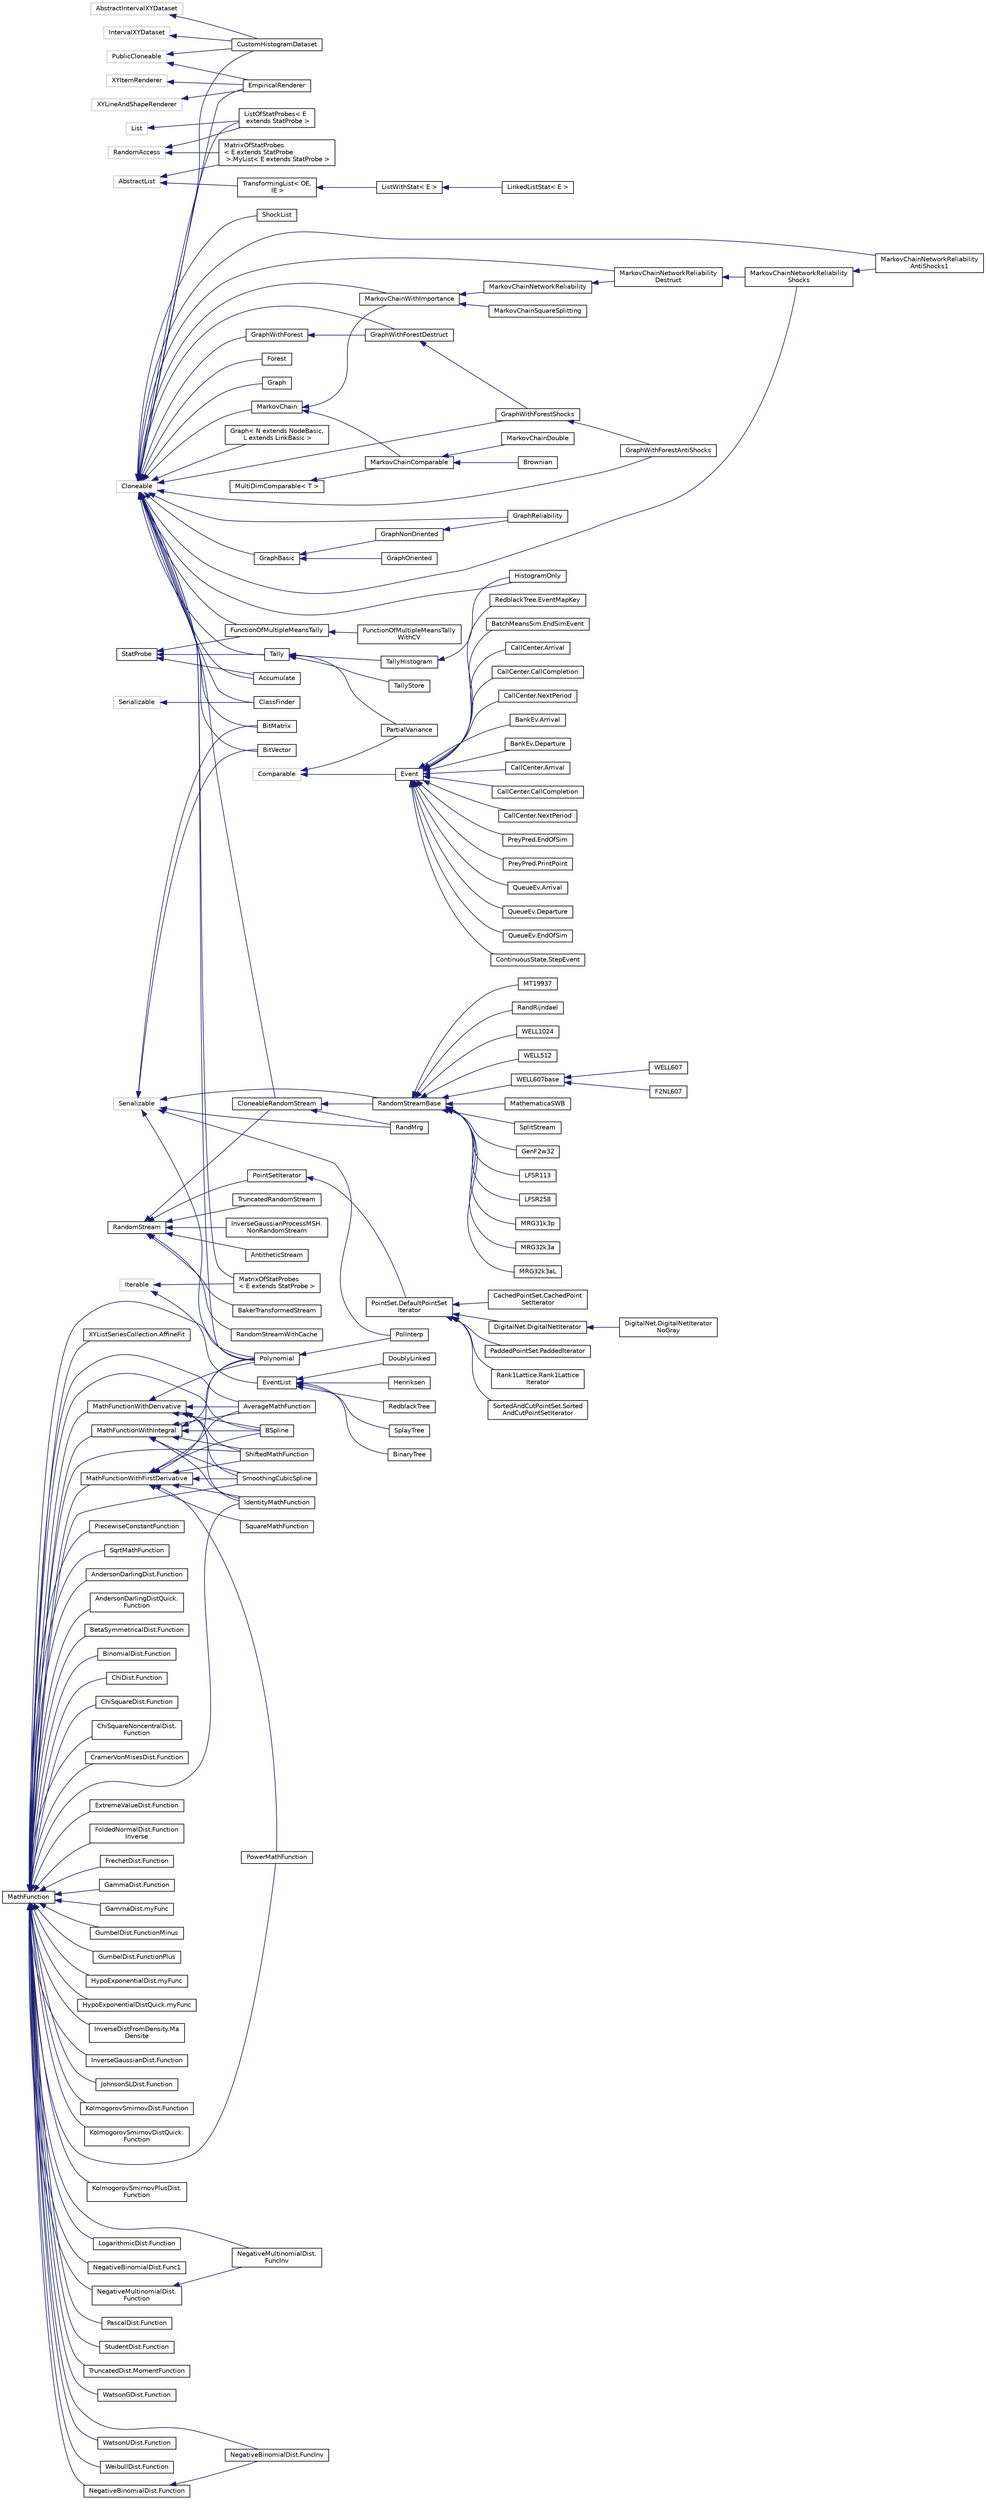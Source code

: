 digraph "Graphical Class Hierarchy"
{
 // INTERACTIVE_SVG=YES
  bgcolor="transparent";
  edge [fontname="Helvetica",fontsize="10",labelfontname="Helvetica",labelfontsize="10"];
  node [fontname="Helvetica",fontsize="10",shape=record];
  rankdir="LR";
  Node827 [label="AbstractIntervalXYDataset",height=0.2,width=0.4,color="grey75"];
  Node827 -> Node743 [dir="back",color="midnightblue",fontsize="10",style="solid",fontname="Helvetica"];
  Node743 [label="CustomHistogramDataset",height=0.2,width=0.4,color="black",URL="$d9/d1e/classumontreal_1_1ssj_1_1charts_1_1CustomHistogramDataset.html",tooltip="A dataset that can be used for creating histograms. "];
  Node823 [label="AbstractList",height=0.2,width=0.4,color="grey75"];
  Node823 -> Node800 [dir="back",color="midnightblue",fontsize="10",style="solid",fontname="Helvetica"];
  Node800 [label="MatrixOfStatProbes\l\< E extends StatProbe\l \>.MyList\< E extends StatProbe \>",height=0.2,width=0.4,color="black",URL="$d0/d79/classumontreal_1_1ssj_1_1stat_1_1matrix_1_1MatrixOfStatProbes_1_1MyList.html"];
  Node823 -> Node824 [dir="back",color="midnightblue",fontsize="10",style="solid",fontname="Helvetica"];
  Node824 [label="TransformingList\< OE,\l IE \>",height=0.2,width=0.4,color="black",URL="$da/d72/classumontreal_1_1ssj_1_1util_1_1TransformingList.html",tooltip="Represents a list that dynamically transforms the elements of another list. "];
  Node824 -> Node825 [dir="back",color="midnightblue",fontsize="10",style="solid",fontname="Helvetica"];
  Node825 [label="ListWithStat\< E \>",height=0.2,width=0.4,color="black",URL="$d1/dd3/classumontreal_1_1ssj_1_1simevents_1_1ListWithStat.html",tooltip="Implements a list with integrated statistical probes to provide automatic collection of statistics on..."];
  Node825 -> Node826 [dir="back",color="midnightblue",fontsize="10",style="solid",fontname="Helvetica"];
  Node826 [label="LinkedListStat\< E \>",height=0.2,width=0.4,color="black",URL="$d4/d83/classumontreal_1_1ssj_1_1simevents_1_1LinkedListStat.html",tooltip="This class extends ListWithStat, and uses a linked list as the internal data structure. "];
  Node815 [label="IntervalXYDataset",height=0.2,width=0.4,color="grey75"];
  Node815 -> Node743 [dir="back",color="midnightblue",fontsize="10",style="solid",fontname="Helvetica"];
  Node810 [label="List",height=0.2,width=0.4,color="grey75"];
  Node810 -> Node760 [dir="back",color="midnightblue",fontsize="10",style="solid",fontname="Helvetica"];
  Node760 [label="ListOfStatProbes\< E\l extends StatProbe \>",height=0.2,width=0.4,color="black",URL="$dc/d24/classumontreal_1_1ssj_1_1stat_1_1list_1_1ListOfStatProbes.html",tooltip="Represents a list of statistical probes that can be managed simultaneously. "];
  Node801 [label="PublicCloneable",height=0.2,width=0.4,color="grey75"];
  Node801 -> Node743 [dir="back",color="midnightblue",fontsize="10",style="solid",fontname="Helvetica"];
  Node801 -> Node744 [dir="back",color="midnightblue",fontsize="10",style="solid",fontname="Helvetica"];
  Node744 [label="EmpiricalRenderer",height=0.2,width=0.4,color="black",URL="$d0/d6f/classumontreal_1_1ssj_1_1charts_1_1EmpiricalRenderer.html",tooltip="A renderer that draws horizontal lines between points and/or draws shapes at each data point to provi..."];
  Node799 [label="RandomAccess",height=0.2,width=0.4,color="grey75"];
  Node799 -> Node760 [dir="back",color="midnightblue",fontsize="10",style="solid",fontname="Helvetica"];
  Node799 -> Node800 [dir="back",color="midnightblue",fontsize="10",style="solid",fontname="Helvetica"];
  Node798 [label="Serializable",height=0.2,width=0.4,color="grey75"];
  Node798 -> Node441 [dir="back",color="midnightblue",fontsize="10",style="solid",fontname="Helvetica"];
  Node441 [label="PolInterp",height=0.2,width=0.4,color="black",URL="$d0/d21/classumontreal_1_1ssj_1_1functionfit_1_1PolInterp.html",tooltip="Represents a polynomial that interpolates through a set of points. "];
  Node798 -> Node440 [dir="back",color="midnightblue",fontsize="10",style="solid",fontname="Helvetica"];
  Node440 [label="Polynomial",height=0.2,width=0.4,color="black",URL="$df/de7/classumontreal_1_1ssj_1_1functions_1_1Polynomial.html",tooltip="Represents a polynomial of degree  in power form. "];
  Node440 -> Node441 [dir="back",color="midnightblue",fontsize="10",style="solid",fontname="Helvetica"];
  Node798 -> Node243 [dir="back",color="midnightblue",fontsize="10",style="solid",fontname="Helvetica"];
  Node243 [label="RandMrg",height=0.2,width=0.4,color="black",URL="$d5/ddb/classumontreal_1_1ssj_1_1rng_1_1RandMrg.html",tooltip="USE MRG32k3a INSTEAD of this class. "];
  Node798 -> Node244 [dir="back",color="midnightblue",fontsize="10",style="solid",fontname="Helvetica"];
  Node244 [label="RandomStreamBase",height=0.2,width=0.4,color="black",URL="$d1/dbe/classumontreal_1_1ssj_1_1rng_1_1RandomStreamBase.html",tooltip="This class provides a convenient foundation on which RNGs can be built. "];
  Node244 -> Node245 [dir="back",color="midnightblue",fontsize="10",style="solid",fontname="Helvetica"];
  Node245 [label="MathematicaSWB",height=0.2,width=0.4,color="black",URL="$dc/da1/classift6561examples_1_1MathematicaSWB.html"];
  Node244 -> Node246 [dir="back",color="midnightblue",fontsize="10",style="solid",fontname="Helvetica"];
  Node246 [label="SplitStream",height=0.2,width=0.4,color="black",URL="$de/d91/classumontreal_1_1ssj_1_1mcqmctools_1_1anova_1_1SplitStream.html",tooltip="Implements a random stream that mixes two input streams by using a coordinate mask. "];
  Node244 -> Node247 [dir="back",color="midnightblue",fontsize="10",style="solid",fontname="Helvetica"];
  Node247 [label="GenF2w32",height=0.2,width=0.4,color="black",URL="$d5/d97/classumontreal_1_1ssj_1_1rng_1_1GenF2w32.html",tooltip="Implements the RandomStream interface via inheritance from RandomStreamBase. "];
  Node244 -> Node248 [dir="back",color="midnightblue",fontsize="10",style="solid",fontname="Helvetica"];
  Node248 [label="LFSR113",height=0.2,width=0.4,color="black",URL="$da/dba/classumontreal_1_1ssj_1_1rng_1_1LFSR113.html",tooltip="Extends RandomStreamBase using a composite linear feedback shift register (LFSR) (or Tausworthe) RNG ..."];
  Node244 -> Node249 [dir="back",color="midnightblue",fontsize="10",style="solid",fontname="Helvetica"];
  Node249 [label="LFSR258",height=0.2,width=0.4,color="black",URL="$d0/df1/classumontreal_1_1ssj_1_1rng_1_1LFSR258.html",tooltip="Extends RandomStreamBase using a 64-bit composite linear feedback shift register (LFSR) (or Tausworth..."];
  Node244 -> Node250 [dir="back",color="midnightblue",fontsize="10",style="solid",fontname="Helvetica"];
  Node250 [label="MRG31k3p",height=0.2,width=0.4,color="black",URL="$df/d8a/classumontreal_1_1ssj_1_1rng_1_1MRG31k3p.html",tooltip="Extends the abstract class RandomStreamBase, thus implementing the RandomStream interface indirectly..."];
  Node244 -> Node251 [dir="back",color="midnightblue",fontsize="10",style="solid",fontname="Helvetica"];
  Node251 [label="MRG32k3a",height=0.2,width=0.4,color="black",URL="$da/d6a/classumontreal_1_1ssj_1_1rng_1_1MRG32k3a.html",tooltip="Extends the abstract class RandomStreamBase by using as a backbone (or main) generator the combined m..."];
  Node244 -> Node252 [dir="back",color="midnightblue",fontsize="10",style="solid",fontname="Helvetica"];
  Node252 [label="MRG32k3aL",height=0.2,width=0.4,color="black",URL="$d8/d0d/classumontreal_1_1ssj_1_1rng_1_1MRG32k3aL.html",tooltip="The same generator as MRG32k3a, except here it is implemented with type long instead of double..."];
  Node244 -> Node253 [dir="back",color="midnightblue",fontsize="10",style="solid",fontname="Helvetica"];
  Node253 [label="MT19937",height=0.2,width=0.4,color="black",URL="$df/d21/classumontreal_1_1ssj_1_1rng_1_1MT19937.html",tooltip="Implements the RandomStream interface via inheritance from RandomStreamBase. "];
  Node244 -> Node254 [dir="back",color="midnightblue",fontsize="10",style="solid",fontname="Helvetica"];
  Node254 [label="RandRijndael",height=0.2,width=0.4,color="black",URL="$d9/d2d/classumontreal_1_1ssj_1_1rng_1_1RandRijndael.html",tooltip="Implements a RNG using the Rijndael block cipher algorithm (AES) with key and block lengths of 128 bi..."];
  Node244 -> Node255 [dir="back",color="midnightblue",fontsize="10",style="solid",fontname="Helvetica"];
  Node255 [label="WELL1024",height=0.2,width=0.4,color="black",URL="$d0/d45/classumontreal_1_1ssj_1_1rng_1_1WELL1024.html",tooltip="Implements the RandomStream interface via inheritance from RandomStreamBase. "];
  Node244 -> Node256 [dir="back",color="midnightblue",fontsize="10",style="solid",fontname="Helvetica"];
  Node256 [label="WELL512",height=0.2,width=0.4,color="black",URL="$d3/d0e/classumontreal_1_1ssj_1_1rng_1_1WELL512.html",tooltip="This class implements the RandomStream interface via inheritance from RandomStreamBase. "];
  Node244 -> Node257 [dir="back",color="midnightblue",fontsize="10",style="solid",fontname="Helvetica"];
  Node257 [label="WELL607base",height=0.2,width=0.4,color="black",URL="$db/d07/classumontreal_1_1ssj_1_1rng_1_1WELL607base.html"];
  Node257 -> Node258 [dir="back",color="midnightblue",fontsize="10",style="solid",fontname="Helvetica"];
  Node258 [label="F2NL607",height=0.2,width=0.4,color="black",URL="$d5/d5b/classumontreal_1_1ssj_1_1rng_1_1F2NL607.html",tooltip="Implements the RandomStream interface by using as a backbone generator the combination of the WELL607..."];
  Node257 -> Node259 [dir="back",color="midnightblue",fontsize="10",style="solid",fontname="Helvetica"];
  Node259 [label="WELL607",height=0.2,width=0.4,color="black",URL="$da/dc3/classumontreal_1_1ssj_1_1rng_1_1WELL607.html",tooltip="This class implements the RandomStream interface via inheritance from RandomStreamBase. "];
  Node798 -> Node761 [dir="back",color="midnightblue",fontsize="10",style="solid",fontname="Helvetica"];
  Node761 [label="BitMatrix",height=0.2,width=0.4,color="black",URL="$d3/d48/classumontreal_1_1ssj_1_1util_1_1BitMatrix.html",tooltip="This class implements matrices of bits of arbitrary dimensions. "];
  Node798 -> Node762 [dir="back",color="midnightblue",fontsize="10",style="solid",fontname="Helvetica"];
  Node762 [label="BitVector",height=0.2,width=0.4,color="black",URL="$d4/d6b/classumontreal_1_1ssj_1_1util_1_1BitVector.html",tooltip="This class implements vectors of bits and the operations needed to use them. "];
  Node797 [label="XYItemRenderer",height=0.2,width=0.4,color="grey75"];
  Node797 -> Node744 [dir="back",color="midnightblue",fontsize="10",style="solid",fontname="Helvetica"];
  Node796 [label="XYLineAndShapeRenderer",height=0.2,width=0.4,color="grey75"];
  Node796 -> Node744 [dir="back",color="midnightblue",fontsize="10",style="solid",fontname="Helvetica"];
  Node738 [label="Cloneable",height=0.2,width=0.4,color="grey75"];
  Node738 -> Node739 [dir="back",color="midnightblue",fontsize="10",style="solid",fontname="Helvetica"];
  Node739 [label="GraphBasic",height=0.2,width=0.4,color="black",URL="$de/d0e/classtempNetworks_1_1GraphBasic.html"];
  Node739 -> Node740 [dir="back",color="midnightblue",fontsize="10",style="solid",fontname="Helvetica"];
  Node740 [label="GraphNonOriented",height=0.2,width=0.4,color="black",URL="$d9/d13/classtempNetworks_1_1GraphNonOriented.html"];
  Node740 -> Node741 [dir="back",color="midnightblue",fontsize="10",style="solid",fontname="Helvetica"];
  Node741 [label="GraphReliability",height=0.2,width=0.4,color="black",URL="$d5/d7c/classtempNetworks_1_1GraphReliability.html",tooltip="This class implements a stochastic non-oriented weighted graph (a network). "];
  Node739 -> Node742 [dir="back",color="midnightblue",fontsize="10",style="solid",fontname="Helvetica"];
  Node742 [label="GraphOriented",height=0.2,width=0.4,color="black",URL="$d4/d24/classtempNetworks_1_1GraphOriented.html"];
  Node738 -> Node741 [dir="back",color="midnightblue",fontsize="10",style="solid",fontname="Helvetica"];
  Node738 -> Node743 [dir="back",color="midnightblue",fontsize="10",style="solid",fontname="Helvetica"];
  Node738 -> Node744 [dir="back",color="midnightblue",fontsize="10",style="solid",fontname="Helvetica"];
  Node738 -> Node440 [dir="back",color="midnightblue",fontsize="10",style="solid",fontname="Helvetica"];
  Node738 -> Node745 [dir="back",color="midnightblue",fontsize="10",style="solid",fontname="Helvetica"];
  Node745 [label="MarkovChain",height=0.2,width=0.4,color="black",URL="$d1/df2/classumontreal_1_1ssj_1_1markovchainrqmc_1_1MarkovChain.html",tooltip="This class defines a generic Markov chain and provides basic tools to simulate it for a given number ..."];
  Node745 -> Node374 [dir="back",color="midnightblue",fontsize="10",style="solid",fontname="Helvetica"];
  Node374 [label="MarkovChainComparable",height=0.2,width=0.4,color="black",URL="$d0/d49/classumontreal_1_1ssj_1_1markovchainrqmc_1_1MarkovChainComparable.html",tooltip="A subclass of MarkovChain for which there is a total ordering between the states, induced by the impl..."];
  Node374 -> Node375 [dir="back",color="midnightblue",fontsize="10",style="solid",fontname="Helvetica"];
  Node375 [label="Brownian",height=0.2,width=0.4,color="black",URL="$da/d99/classmarkovchainrqmc_1_1Brownian.html"];
  Node374 -> Node376 [dir="back",color="midnightblue",fontsize="10",style="solid",fontname="Helvetica"];
  Node376 [label="MarkovChainDouble",height=0.2,width=0.4,color="black",URL="$d9/d9b/classumontreal_1_1ssj_1_1markovchainrqmc_1_1MarkovChainDouble.html",tooltip="A special kind of Markov chain whose state space is a subset of the real numbers. ..."];
  Node745 -> Node746 [dir="back",color="midnightblue",fontsize="10",style="solid",fontname="Helvetica"];
  Node746 [label="MarkovChainWithImportance",height=0.2,width=0.4,color="black",URL="$d1/d09/classumontreal_1_1ssj_1_1splitting_1_1MarkovChainWithImportance.html",tooltip="Subclass of MarkovChain (class in umontreal.ssj.markovchainrqmc) Abstract class, extended for example..."];
  Node746 -> Node747 [dir="back",color="midnightblue",fontsize="10",style="solid",fontname="Helvetica"];
  Node747 [label="MarkovChainNetworkReliability",height=0.2,width=0.4,color="black",URL="$dd/d62/classumontreal_1_1ssj_1_1networks_1_1staticreliability_1_1MarkovChainNetworkReliability.html",tooltip="Extends the class MarkovChainWithImportance. "];
  Node747 -> Node748 [dir="back",color="midnightblue",fontsize="10",style="solid",fontname="Helvetica"];
  Node748 [label="MarkovChainNetworkReliability\lDestruct",height=0.2,width=0.4,color="black",URL="$d9/def/classumontreal_1_1ssj_1_1networks_1_1staticreliability_1_1MarkovChainNetworkReliabilityDestruct.html",tooltip="Implements one step of the Markov chain for the destructive schema. "];
  Node748 -> Node749 [dir="back",color="midnightblue",fontsize="10",style="solid",fontname="Helvetica"];
  Node749 [label="MarkovChainNetworkReliability\lShocks",height=0.2,width=0.4,color="black",URL="$d3/d7c/classumontreal_1_1ssj_1_1networks_1_1staticreliability_1_1MarkovChainNetworkReliabilityShocks.html",tooltip="Implements one step of the Markov chain for the destructive schema with shocks. "];
  Node749 -> Node750 [dir="back",color="midnightblue",fontsize="10",style="solid",fontname="Helvetica"];
  Node750 [label="MarkovChainNetworkReliability\lAntiShocks1",height=0.2,width=0.4,color="black",URL="$d5/d91/classumontreal_1_1ssj_1_1networks_1_1staticreliability_1_1MarkovChainNetworkReliabilityAntiShocks1.html",tooltip="Implements one step of the Markov chain for the schema with anti-shocks, using the anti-rates mu_j = ..."];
  Node746 -> Node751 [dir="back",color="midnightblue",fontsize="10",style="solid",fontname="Helvetica"];
  Node751 [label="MarkovChainSquareSplitting",height=0.2,width=0.4,color="black",URL="$d3/d2e/classumontreal_1_1ssj_1_1splitting_1_1MarkovChainSquareSplitting.html"];
  Node738 -> Node752 [dir="back",color="midnightblue",fontsize="10",style="solid",fontname="Helvetica"];
  Node752 [label="Forest",height=0.2,width=0.4,color="black",URL="$d9/d45/classumontreal_1_1ssj_1_1networks_1_1flow_1_1Forest.html",tooltip="This class implements forest and trees. "];
  Node738 -> Node753 [dir="back",color="midnightblue",fontsize="10",style="solid",fontname="Helvetica"];
  Node753 [label="Graph",height=0.2,width=0.4,color="black",URL="$d6/dc1/classumontreal_1_1ssj_1_1networks_1_1flow_1_1Graph.html",tooltip="This class implements a stochastic non-oriented weighted graph (a network). "];
  Node738 -> Node754 [dir="back",color="midnightblue",fontsize="10",style="solid",fontname="Helvetica"];
  Node754 [label="Graph\< N extends NodeBasic,\l L extends LinkBasic \>",height=0.2,width=0.4,color="black",URL="$d4/d6e/classumontreal_1_1ssj_1_1networks_1_1Graph.html"];
  Node738 -> Node755 [dir="back",color="midnightblue",fontsize="10",style="solid",fontname="Helvetica"];
  Node755 [label="GraphWithForest",height=0.2,width=0.4,color="black",URL="$d9/dde/classumontreal_1_1ssj_1_1networks_1_1staticreliability_1_1GraphWithForest.html",tooltip="This class implements forest and trees. "];
  Node755 -> Node756 [dir="back",color="midnightblue",fontsize="10",style="solid",fontname="Helvetica"];
  Node756 [label="GraphWithForestDestruct",height=0.2,width=0.4,color="black",URL="$dc/d4d/classumontreal_1_1ssj_1_1networks_1_1staticreliability_1_1GraphWithForestDestruct.html",tooltip="Implements forest for the destructive schema. "];
  Node756 -> Node757 [dir="back",color="midnightblue",fontsize="10",style="solid",fontname="Helvetica"];
  Node757 [label="GraphWithForestShocks",height=0.2,width=0.4,color="black",URL="$de/d80/classumontreal_1_1ssj_1_1networks_1_1staticreliability_1_1GraphWithForestShocks.html",tooltip="Implements forest for the destructive schema with shocks. "];
  Node757 -> Node758 [dir="back",color="midnightblue",fontsize="10",style="solid",fontname="Helvetica"];
  Node758 [label="GraphWithForestAntiShocks",height=0.2,width=0.4,color="black",URL="$d2/d5a/classumontreal_1_1ssj_1_1networks_1_1staticreliability_1_1GraphWithForestAntiShocks.html",tooltip="Implements forest for the schema with anti shocks. "];
  Node738 -> Node758 [dir="back",color="midnightblue",fontsize="10",style="solid",fontname="Helvetica"];
  Node738 -> Node756 [dir="back",color="midnightblue",fontsize="10",style="solid",fontname="Helvetica"];
  Node738 -> Node757 [dir="back",color="midnightblue",fontsize="10",style="solid",fontname="Helvetica"];
  Node738 -> Node750 [dir="back",color="midnightblue",fontsize="10",style="solid",fontname="Helvetica"];
  Node738 -> Node748 [dir="back",color="midnightblue",fontsize="10",style="solid",fontname="Helvetica"];
  Node738 -> Node749 [dir="back",color="midnightblue",fontsize="10",style="solid",fontname="Helvetica"];
  Node738 -> Node759 [dir="back",color="midnightblue",fontsize="10",style="solid",fontname="Helvetica"];
  Node759 [label="ShockList",height=0.2,width=0.4,color="black",URL="$d2/d1e/classumontreal_1_1ssj_1_1networks_1_1staticreliability_1_1ShockList.html",tooltip="This class implements lists of shocks which make sets of links in a graph fail simultaneously. "];
  Node738 -> Node242 [dir="back",color="midnightblue",fontsize="10",style="solid",fontname="Helvetica"];
  Node242 [label="CloneableRandomStream",height=0.2,width=0.4,color="black",URL="$d1/d5f/interfaceumontreal_1_1ssj_1_1rng_1_1CloneableRandomStream.html",tooltip="CloneableRandomStream extends RandomStream and Cloneable. "];
  Node242 -> Node243 [dir="back",color="midnightblue",fontsize="10",style="solid",fontname="Helvetica"];
  Node242 -> Node244 [dir="back",color="midnightblue",fontsize="10",style="solid",fontname="Helvetica"];
  Node738 -> Node1 [dir="back",color="midnightblue",fontsize="10",style="solid",fontname="Helvetica"];
  Node1 [label="Accumulate",height=0.2,width=0.4,color="black",URL="$d2/d19/classumontreal_1_1ssj_1_1simevents_1_1Accumulate.html",tooltip="A subclass of umontreal.ssj.stat.StatProbe, for collecting statistics on a variable that evolves in s..."];
  Node738 -> Node746 [dir="back",color="midnightblue",fontsize="10",style="solid",fontname="Helvetica"];
  Node738 -> Node2 [dir="back",color="midnightblue",fontsize="10",style="solid",fontname="Helvetica"];
  Node2 [label="FunctionOfMultipleMeansTally",height=0.2,width=0.4,color="black",URL="$da/dee/classumontreal_1_1ssj_1_1stat_1_1FunctionOfMultipleMeansTally.html",tooltip="Represents a statistical collector for estimating a function of multiple means with a confidence inte..."];
  Node2 -> Node3 [dir="back",color="midnightblue",fontsize="10",style="solid",fontname="Helvetica"];
  Node3 [label="FunctionOfMultipleMeansTally\lWithCV",height=0.2,width=0.4,color="black",URL="$d0/d98/classumontreal_1_1ssj_1_1stat_1_1list_1_1lincv_1_1FunctionOfMultipleMeansTallyWithCV.html",tooltip="Represents a function of multiple means tally for an estimator with linear control variables..."];
  Node738 -> Node7 [dir="back",color="midnightblue",fontsize="10",style="solid",fontname="Helvetica"];
  Node7 [label="HistogramOnly",height=0.2,width=0.4,color="black",URL="$d0/db7/classumontreal_1_1ssj_1_1stat_1_1HistogramOnly.html",tooltip="This class is similar to TallyHistogram, except that it does not maintain the min, max, average, and variance of the observations. "];
  Node738 -> Node760 [dir="back",color="midnightblue",fontsize="10",style="solid",fontname="Helvetica"];
  Node738 -> Node520 [dir="back",color="midnightblue",fontsize="10",style="solid",fontname="Helvetica"];
  Node520 [label="MatrixOfStatProbes\l\< E extends StatProbe \>",height=0.2,width=0.4,color="black",URL="$d6/de1/classumontreal_1_1ssj_1_1stat_1_1matrix_1_1MatrixOfStatProbes.html",tooltip="Represents a matrix of statistical probes that can be managed simultaneously. "];
  Node738 -> Node4 [dir="back",color="midnightblue",fontsize="10",style="solid",fontname="Helvetica"];
  Node4 [label="Tally",height=0.2,width=0.4,color="black",URL="$d8/d54/classumontreal_1_1ssj_1_1stat_1_1Tally.html",tooltip="A subclass of StatProbe. "];
  Node4 -> Node5 [dir="back",color="midnightblue",fontsize="10",style="solid",fontname="Helvetica"];
  Node5 [label="PartialVariance",height=0.2,width=0.4,color="black",URL="$d3/d2c/classumontreal_1_1ssj_1_1mcqmctools_1_1anova_1_1PartialVariance.html",tooltip="Represents the partial variance of a function with respect to a given coordinate set. "];
  Node4 -> Node6 [dir="back",color="midnightblue",fontsize="10",style="solid",fontname="Helvetica"];
  Node6 [label="TallyHistogram",height=0.2,width=0.4,color="black",URL="$de/d2f/classumontreal_1_1ssj_1_1stat_1_1TallyHistogram.html",tooltip="This class extends Tally. "];
  Node6 -> Node7 [dir="back",color="midnightblue",fontsize="10",style="solid",fontname="Helvetica"];
  Node4 -> Node8 [dir="back",color="midnightblue",fontsize="10",style="solid",fontname="Helvetica"];
  Node8 [label="TallyStore",height=0.2,width=0.4,color="black",URL="$d8/de5/classumontreal_1_1ssj_1_1stat_1_1TallyStore.html",tooltip="This class is a variant of Tally for which the individual observations are stored in a list implement..."];
  Node738 -> Node761 [dir="back",color="midnightblue",fontsize="10",style="solid",fontname="Helvetica"];
  Node738 -> Node762 [dir="back",color="midnightblue",fontsize="10",style="solid",fontname="Helvetica"];
  Node738 -> Node109 [dir="back",color="midnightblue",fontsize="10",style="solid",fontname="Helvetica"];
  Node109 [label="ClassFinder",height=0.2,width=0.4,color="black",URL="$d8/dbe/classumontreal_1_1ssj_1_1util_1_1ClassFinder.html",tooltip="Utility class used to convert a simple class name to a fully qualified class object. "];
  Node717 [label="Comparable",height=0.2,width=0.4,color="grey75"];
  Node717 -> Node5 [dir="back",color="midnightblue",fontsize="10",style="solid",fontname="Helvetica"];
  Node717 -> Node718 [dir="back",color="midnightblue",fontsize="10",style="solid",fontname="Helvetica"];
  Node718 [label="Event",height=0.2,width=0.4,color="black",URL="$dc/dc0/classumontreal_1_1ssj_1_1simevents_1_1Event.html",tooltip="This abstract class provides event scheduling tools. "];
  Node718 -> Node719 [dir="back",color="midnightblue",fontsize="10",style="solid",fontname="Helvetica"];
  Node719 [label="CallCenter.Arrival",height=0.2,width=0.4,color="black",URL="$de/dd6/classift6561examples_1_1CallCenter_1_1Arrival.html"];
  Node718 -> Node720 [dir="back",color="midnightblue",fontsize="10",style="solid",fontname="Helvetica"];
  Node720 [label="CallCenter.CallCompletion",height=0.2,width=0.4,color="black",URL="$d7/df3/classift6561examples_1_1CallCenter_1_1CallCompletion.html"];
  Node718 -> Node721 [dir="back",color="midnightblue",fontsize="10",style="solid",fontname="Helvetica"];
  Node721 [label="CallCenter.NextPeriod",height=0.2,width=0.4,color="black",URL="$d0/de6/classift6561examples_1_1CallCenter_1_1NextPeriod.html"];
  Node718 -> Node722 [dir="back",color="midnightblue",fontsize="10",style="solid",fontname="Helvetica"];
  Node722 [label="BankEv.Arrival",height=0.2,width=0.4,color="black",URL="$d1/d31/classtutorial_1_1BankEv_1_1Arrival.html"];
  Node718 -> Node723 [dir="back",color="midnightblue",fontsize="10",style="solid",fontname="Helvetica"];
  Node723 [label="BankEv.Departure",height=0.2,width=0.4,color="black",URL="$d3/dc9/classtutorial_1_1BankEv_1_1Departure.html"];
  Node718 -> Node724 [dir="back",color="midnightblue",fontsize="10",style="solid",fontname="Helvetica"];
  Node724 [label="CallCenter.Arrival",height=0.2,width=0.4,color="black",URL="$d4/d32/classtutorial_1_1CallCenter_1_1Arrival.html"];
  Node718 -> Node725 [dir="back",color="midnightblue",fontsize="10",style="solid",fontname="Helvetica"];
  Node725 [label="CallCenter.CallCompletion",height=0.2,width=0.4,color="black",URL="$d1/d40/classtutorial_1_1CallCenter_1_1CallCompletion.html"];
  Node718 -> Node726 [dir="back",color="midnightblue",fontsize="10",style="solid",fontname="Helvetica"];
  Node726 [label="CallCenter.NextPeriod",height=0.2,width=0.4,color="black",URL="$d9/d1e/classtutorial_1_1CallCenter_1_1NextPeriod.html"];
  Node718 -> Node727 [dir="back",color="midnightblue",fontsize="10",style="solid",fontname="Helvetica"];
  Node727 [label="PreyPred.EndOfSim",height=0.2,width=0.4,color="black",URL="$d0/de0/classtutorial_1_1PreyPred_1_1EndOfSim.html"];
  Node718 -> Node728 [dir="back",color="midnightblue",fontsize="10",style="solid",fontname="Helvetica"];
  Node728 [label="PreyPred.PrintPoint",height=0.2,width=0.4,color="black",URL="$d7/d63/classtutorial_1_1PreyPred_1_1PrintPoint.html"];
  Node718 -> Node729 [dir="back",color="midnightblue",fontsize="10",style="solid",fontname="Helvetica"];
  Node729 [label="QueueEv.Arrival",height=0.2,width=0.4,color="black",URL="$d0/d40/classtutorial_1_1QueueEv_1_1Arrival.html"];
  Node718 -> Node730 [dir="back",color="midnightblue",fontsize="10",style="solid",fontname="Helvetica"];
  Node730 [label="QueueEv.Departure",height=0.2,width=0.4,color="black",URL="$d6/d89/classtutorial_1_1QueueEv_1_1Departure.html"];
  Node718 -> Node731 [dir="back",color="midnightblue",fontsize="10",style="solid",fontname="Helvetica"];
  Node731 [label="QueueEv.EndOfSim",height=0.2,width=0.4,color="black",URL="$d6/d0f/classtutorial_1_1QueueEv_1_1EndOfSim.html"];
  Node718 -> Node732 [dir="back",color="midnightblue",fontsize="10",style="solid",fontname="Helvetica"];
  Node732 [label="ContinuousState.StepEvent",height=0.2,width=0.4,color="black",URL="$d7/d94/classumontreal_1_1ssj_1_1simevents_1_1ContinuousState_1_1StepEvent.html"];
  Node718 -> Node733 [dir="back",color="midnightblue",fontsize="10",style="solid",fontname="Helvetica"];
  Node733 [label="RedblackTree.EventMapKey",height=0.2,width=0.4,color="black",URL="$d0/d34/classumontreal_1_1ssj_1_1simevents_1_1eventlist_1_1RedblackTree_1_1EventMapKey.html"];
  Node718 -> Node734 [dir="back",color="midnightblue",fontsize="10",style="solid",fontname="Helvetica"];
  Node734 [label="BatchMeansSim.EndSimEvent",height=0.2,width=0.4,color="black",URL="$d7/d9a/classumontreal_1_1ssj_1_1simexp_1_1BatchMeansSim_1_1EndSimEvent.html"];
  Node513 [label="Iterable",height=0.2,width=0.4,color="grey75"];
  Node513 -> Node514 [dir="back",color="midnightblue",fontsize="10",style="solid",fontname="Helvetica"];
  Node514 [label="EventList",height=0.2,width=0.4,color="black",URL="$d8/d4a/interfaceumontreal_1_1ssj_1_1simevents_1_1eventlist_1_1EventList.html",tooltip="An interface for implementations of event lists. "];
  Node514 -> Node515 [dir="back",color="midnightblue",fontsize="10",style="solid",fontname="Helvetica"];
  Node515 [label="BinaryTree",height=0.2,width=0.4,color="black",URL="$d0/d17/classumontreal_1_1ssj_1_1simevents_1_1eventlist_1_1BinaryTree.html",tooltip="An implementation of EventList using a binary search tree. "];
  Node514 -> Node516 [dir="back",color="midnightblue",fontsize="10",style="solid",fontname="Helvetica"];
  Node516 [label="DoublyLinked",height=0.2,width=0.4,color="black",URL="$d1/d6b/classumontreal_1_1ssj_1_1simevents_1_1eventlist_1_1DoublyLinked.html",tooltip="An implementation of EventList using a doubly linked linear list. "];
  Node514 -> Node517 [dir="back",color="midnightblue",fontsize="10",style="solid",fontname="Helvetica"];
  Node517 [label="Henriksen",height=0.2,width=0.4,color="black",URL="$d6/dcd/classumontreal_1_1ssj_1_1simevents_1_1eventlist_1_1Henriksen.html",tooltip="An implementation of EventList using the doubly-linked indexed list of Henriksen   (see also   (p..."];
  Node514 -> Node518 [dir="back",color="midnightblue",fontsize="10",style="solid",fontname="Helvetica"];
  Node518 [label="RedblackTree",height=0.2,width=0.4,color="black",URL="$df/dd8/classumontreal_1_1ssj_1_1simevents_1_1eventlist_1_1RedblackTree.html",tooltip="An implementation of EventList using a red black tree, which is similar to a binary search tree excep..."];
  Node514 -> Node519 [dir="back",color="midnightblue",fontsize="10",style="solid",fontname="Helvetica"];
  Node519 [label="SplayTree",height=0.2,width=0.4,color="black",URL="$d9/d6c/classumontreal_1_1ssj_1_1simevents_1_1eventlist_1_1SplayTree.html",tooltip="An implementation of EventList using a splay tree  . "];
  Node513 -> Node520 [dir="back",color="midnightblue",fontsize="10",style="solid",fontname="Helvetica"];
  Node433 [label="MathFunction",height=0.2,width=0.4,color="black",URL="$d4/daa/interfaceumontreal_1_1ssj_1_1functions_1_1MathFunction.html",tooltip="This interface should be implemented by classes which represent univariate mathematical functions..."];
  Node433 -> Node434 [dir="back",color="midnightblue",fontsize="10",style="solid",fontname="Helvetica"];
  Node434 [label="XYListSeriesCollection.AffineFit",height=0.2,width=0.4,color="black",URL="$d8/d31/classumontreal_1_1ssj_1_1charts_1_1XYListSeriesCollection_1_1AffineFit.html"];
  Node433 -> Node435 [dir="back",color="midnightblue",fontsize="10",style="solid",fontname="Helvetica"];
  Node435 [label="BSpline",height=0.2,width=0.4,color="black",URL="$d5/d10/classumontreal_1_1ssj_1_1functionfit_1_1BSpline.html",tooltip="Represents a B-spline with control points at . "];
  Node433 -> Node436 [dir="back",color="midnightblue",fontsize="10",style="solid",fontname="Helvetica"];
  Node436 [label="SmoothingCubicSpline",height=0.2,width=0.4,color="black",URL="$d0/d24/classumontreal_1_1ssj_1_1functionfit_1_1SmoothingCubicSpline.html",tooltip="Represents a cubic spline with nodes at  computed with the smoothing cubic spline algorithm of Schoen..."];
  Node433 -> Node437 [dir="back",color="midnightblue",fontsize="10",style="solid",fontname="Helvetica"];
  Node437 [label="AverageMathFunction",height=0.2,width=0.4,color="black",URL="$d4/dd2/classumontreal_1_1ssj_1_1functions_1_1AverageMathFunction.html",tooltip="Represents a function computing the average of several functions. "];
  Node433 -> Node438 [dir="back",color="midnightblue",fontsize="10",style="solid",fontname="Helvetica"];
  Node438 [label="IdentityMathFunction",height=0.2,width=0.4,color="black",URL="$df/d88/classumontreal_1_1ssj_1_1functions_1_1IdentityMathFunction.html",tooltip="Represents the identity function . "];
  Node433 -> Node439 [dir="back",color="midnightblue",fontsize="10",style="solid",fontname="Helvetica"];
  Node439 [label="MathFunctionWithDerivative",height=0.2,width=0.4,color="black",URL="$df/d09/interfaceumontreal_1_1ssj_1_1functions_1_1MathFunctionWithDerivative.html",tooltip="Represents a mathematical function whose th derivative can be computed using derivative(double,int). "];
  Node439 -> Node435 [dir="back",color="midnightblue",fontsize="10",style="solid",fontname="Helvetica"];
  Node439 -> Node436 [dir="back",color="midnightblue",fontsize="10",style="solid",fontname="Helvetica"];
  Node439 -> Node437 [dir="back",color="midnightblue",fontsize="10",style="solid",fontname="Helvetica"];
  Node439 -> Node438 [dir="back",color="midnightblue",fontsize="10",style="solid",fontname="Helvetica"];
  Node439 -> Node440 [dir="back",color="midnightblue",fontsize="10",style="solid",fontname="Helvetica"];
  Node439 -> Node442 [dir="back",color="midnightblue",fontsize="10",style="solid",fontname="Helvetica"];
  Node442 [label="ShiftedMathFunction",height=0.2,width=0.4,color="black",URL="$dc/d96/classumontreal_1_1ssj_1_1functions_1_1ShiftedMathFunction.html",tooltip="Represents a function computing  for a user-defined function  and shift . "];
  Node433 -> Node443 [dir="back",color="midnightblue",fontsize="10",style="solid",fontname="Helvetica"];
  Node443 [label="MathFunctionWithFirstDerivative",height=0.2,width=0.4,color="black",URL="$db/d0d/interfaceumontreal_1_1ssj_1_1functions_1_1MathFunctionWithFirstDerivative.html",tooltip="Represents a mathematical function whose derivative can be computed using derivative(double). "];
  Node443 -> Node435 [dir="back",color="midnightblue",fontsize="10",style="solid",fontname="Helvetica"];
  Node443 -> Node436 [dir="back",color="midnightblue",fontsize="10",style="solid",fontname="Helvetica"];
  Node443 -> Node437 [dir="back",color="midnightblue",fontsize="10",style="solid",fontname="Helvetica"];
  Node443 -> Node438 [dir="back",color="midnightblue",fontsize="10",style="solid",fontname="Helvetica"];
  Node443 -> Node440 [dir="back",color="midnightblue",fontsize="10",style="solid",fontname="Helvetica"];
  Node443 -> Node444 [dir="back",color="midnightblue",fontsize="10",style="solid",fontname="Helvetica"];
  Node444 [label="PowerMathFunction",height=0.2,width=0.4,color="black",URL="$d8/d55/classumontreal_1_1ssj_1_1functions_1_1PowerMathFunction.html",tooltip="Represents a function computing  for a user-defined function  and power . "];
  Node443 -> Node442 [dir="back",color="midnightblue",fontsize="10",style="solid",fontname="Helvetica"];
  Node443 -> Node445 [dir="back",color="midnightblue",fontsize="10",style="solid",fontname="Helvetica"];
  Node445 [label="SquareMathFunction",height=0.2,width=0.4,color="black",URL="$d7/dfd/classumontreal_1_1ssj_1_1functions_1_1SquareMathFunction.html",tooltip="Represents a function computing  for a user-defined function . "];
  Node433 -> Node446 [dir="back",color="midnightblue",fontsize="10",style="solid",fontname="Helvetica"];
  Node446 [label="MathFunctionWithIntegral",height=0.2,width=0.4,color="black",URL="$d1/d52/interfaceumontreal_1_1ssj_1_1functions_1_1MathFunctionWithIntegral.html",tooltip="Represents a mathematical function whose integral can be computed by the integral(double,double) method. "];
  Node446 -> Node435 [dir="back",color="midnightblue",fontsize="10",style="solid",fontname="Helvetica"];
  Node446 -> Node436 [dir="back",color="midnightblue",fontsize="10",style="solid",fontname="Helvetica"];
  Node446 -> Node437 [dir="back",color="midnightblue",fontsize="10",style="solid",fontname="Helvetica"];
  Node446 -> Node438 [dir="back",color="midnightblue",fontsize="10",style="solid",fontname="Helvetica"];
  Node446 -> Node440 [dir="back",color="midnightblue",fontsize="10",style="solid",fontname="Helvetica"];
  Node446 -> Node442 [dir="back",color="midnightblue",fontsize="10",style="solid",fontname="Helvetica"];
  Node433 -> Node447 [dir="back",color="midnightblue",fontsize="10",style="solid",fontname="Helvetica"];
  Node447 [label="PiecewiseConstantFunction",height=0.2,width=0.4,color="black",URL="$da/d33/classumontreal_1_1ssj_1_1functions_1_1PiecewiseConstantFunction.html",tooltip="Represents a piecewise-constant function. "];
  Node433 -> Node440 [dir="back",color="midnightblue",fontsize="10",style="solid",fontname="Helvetica"];
  Node433 -> Node444 [dir="back",color="midnightblue",fontsize="10",style="solid",fontname="Helvetica"];
  Node433 -> Node442 [dir="back",color="midnightblue",fontsize="10",style="solid",fontname="Helvetica"];
  Node433 -> Node448 [dir="back",color="midnightblue",fontsize="10",style="solid",fontname="Helvetica"];
  Node448 [label="SqrtMathFunction",height=0.2,width=0.4,color="black",URL="$d1/db8/classumontreal_1_1ssj_1_1functions_1_1SqrtMathFunction.html",tooltip="Represents a function computing the square root of another function . "];
  Node433 -> Node449 [dir="back",color="midnightblue",fontsize="10",style="solid",fontname="Helvetica"];
  Node449 [label="AndersonDarlingDist.Function",height=0.2,width=0.4,color="black",URL="$d8/d5e/classumontreal_1_1ssj_1_1probdist_1_1AndersonDarlingDist_1_1Function.html"];
  Node433 -> Node450 [dir="back",color="midnightblue",fontsize="10",style="solid",fontname="Helvetica"];
  Node450 [label="AndersonDarlingDistQuick.\lFunction",height=0.2,width=0.4,color="black",URL="$da/d51/classumontreal_1_1ssj_1_1probdist_1_1AndersonDarlingDistQuick_1_1Function.html"];
  Node433 -> Node451 [dir="back",color="midnightblue",fontsize="10",style="solid",fontname="Helvetica"];
  Node451 [label="BetaSymmetricalDist.Function",height=0.2,width=0.4,color="black",URL="$df/dc6/classumontreal_1_1ssj_1_1probdist_1_1BetaSymmetricalDist_1_1Function.html"];
  Node433 -> Node452 [dir="back",color="midnightblue",fontsize="10",style="solid",fontname="Helvetica"];
  Node452 [label="BinomialDist.Function",height=0.2,width=0.4,color="black",URL="$d9/d9a/classumontreal_1_1ssj_1_1probdist_1_1BinomialDist_1_1Function.html"];
  Node433 -> Node453 [dir="back",color="midnightblue",fontsize="10",style="solid",fontname="Helvetica"];
  Node453 [label="ChiDist.Function",height=0.2,width=0.4,color="black",URL="$de/d52/classumontreal_1_1ssj_1_1probdist_1_1ChiDist_1_1Function.html"];
  Node433 -> Node454 [dir="back",color="midnightblue",fontsize="10",style="solid",fontname="Helvetica"];
  Node454 [label="ChiSquareDist.Function",height=0.2,width=0.4,color="black",URL="$d2/d9c/classumontreal_1_1ssj_1_1probdist_1_1ChiSquareDist_1_1Function.html"];
  Node433 -> Node455 [dir="back",color="midnightblue",fontsize="10",style="solid",fontname="Helvetica"];
  Node455 [label="ChiSquareNoncentralDist.\lFunction",height=0.2,width=0.4,color="black",URL="$d7/d97/classumontreal_1_1ssj_1_1probdist_1_1ChiSquareNoncentralDist_1_1Function.html"];
  Node433 -> Node456 [dir="back",color="midnightblue",fontsize="10",style="solid",fontname="Helvetica"];
  Node456 [label="CramerVonMisesDist.Function",height=0.2,width=0.4,color="black",URL="$dc/d78/classumontreal_1_1ssj_1_1probdist_1_1CramerVonMisesDist_1_1Function.html"];
  Node433 -> Node457 [dir="back",color="midnightblue",fontsize="10",style="solid",fontname="Helvetica"];
  Node457 [label="ExtremeValueDist.Function",height=0.2,width=0.4,color="black",URL="$d0/da5/classumontreal_1_1ssj_1_1probdist_1_1ExtremeValueDist_1_1Function.html"];
  Node433 -> Node458 [dir="back",color="midnightblue",fontsize="10",style="solid",fontname="Helvetica"];
  Node458 [label="FoldedNormalDist.Function\lInverse",height=0.2,width=0.4,color="black",URL="$d5/d54/classumontreal_1_1ssj_1_1probdist_1_1FoldedNormalDist_1_1FunctionInverse.html"];
  Node433 -> Node459 [dir="back",color="midnightblue",fontsize="10",style="solid",fontname="Helvetica"];
  Node459 [label="FrechetDist.Function",height=0.2,width=0.4,color="black",URL="$d0/d04/classumontreal_1_1ssj_1_1probdist_1_1FrechetDist_1_1Function.html"];
  Node433 -> Node460 [dir="back",color="midnightblue",fontsize="10",style="solid",fontname="Helvetica"];
  Node460 [label="GammaDist.Function",height=0.2,width=0.4,color="black",URL="$dd/dc3/classumontreal_1_1ssj_1_1probdist_1_1GammaDist_1_1Function.html"];
  Node433 -> Node461 [dir="back",color="midnightblue",fontsize="10",style="solid",fontname="Helvetica"];
  Node461 [label="GammaDist.myFunc",height=0.2,width=0.4,color="black",URL="$d1/d15/classumontreal_1_1ssj_1_1probdist_1_1GammaDist_1_1myFunc.html"];
  Node433 -> Node462 [dir="back",color="midnightblue",fontsize="10",style="solid",fontname="Helvetica"];
  Node462 [label="GumbelDist.FunctionMinus",height=0.2,width=0.4,color="black",URL="$d6/df8/classumontreal_1_1ssj_1_1probdist_1_1GumbelDist_1_1FunctionMinus.html"];
  Node433 -> Node463 [dir="back",color="midnightblue",fontsize="10",style="solid",fontname="Helvetica"];
  Node463 [label="GumbelDist.FunctionPlus",height=0.2,width=0.4,color="black",URL="$de/d67/classumontreal_1_1ssj_1_1probdist_1_1GumbelDist_1_1FunctionPlus.html"];
  Node433 -> Node464 [dir="back",color="midnightblue",fontsize="10",style="solid",fontname="Helvetica"];
  Node464 [label="HypoExponentialDist.myFunc",height=0.2,width=0.4,color="black",URL="$d6/de7/classumontreal_1_1ssj_1_1probdist_1_1HypoExponentialDist_1_1myFunc.html"];
  Node433 -> Node465 [dir="back",color="midnightblue",fontsize="10",style="solid",fontname="Helvetica"];
  Node465 [label="HypoExponentialDistQuick.myFunc",height=0.2,width=0.4,color="black",URL="$dd/df9/classumontreal_1_1ssj_1_1probdist_1_1HypoExponentialDistQuick_1_1myFunc.html"];
  Node433 -> Node466 [dir="back",color="midnightblue",fontsize="10",style="solid",fontname="Helvetica"];
  Node466 [label="InverseDistFromDensity.Ma\lDensite",height=0.2,width=0.4,color="black",URL="$d4/df8/classumontreal_1_1ssj_1_1probdist_1_1InverseDistFromDensity_1_1MaDensite.html"];
  Node433 -> Node467 [dir="back",color="midnightblue",fontsize="10",style="solid",fontname="Helvetica"];
  Node467 [label="InverseGaussianDist.Function",height=0.2,width=0.4,color="black",URL="$dd/d45/classumontreal_1_1ssj_1_1probdist_1_1InverseGaussianDist_1_1Function.html"];
  Node433 -> Node468 [dir="back",color="midnightblue",fontsize="10",style="solid",fontname="Helvetica"];
  Node468 [label="JohnsonSLDist.Function",height=0.2,width=0.4,color="black",URL="$d3/d95/classumontreal_1_1ssj_1_1probdist_1_1JohnsonSLDist_1_1Function.html"];
  Node433 -> Node469 [dir="back",color="midnightblue",fontsize="10",style="solid",fontname="Helvetica"];
  Node469 [label="KolmogorovSmirnovDist.Function",height=0.2,width=0.4,color="black",URL="$d4/dd5/classumontreal_1_1ssj_1_1probdist_1_1KolmogorovSmirnovDist_1_1Function.html"];
  Node433 -> Node470 [dir="back",color="midnightblue",fontsize="10",style="solid",fontname="Helvetica"];
  Node470 [label="KolmogorovSmirnovDistQuick.\lFunction",height=0.2,width=0.4,color="black",URL="$da/d26/classumontreal_1_1ssj_1_1probdist_1_1KolmogorovSmirnovDistQuick_1_1Function.html"];
  Node433 -> Node471 [dir="back",color="midnightblue",fontsize="10",style="solid",fontname="Helvetica"];
  Node471 [label="KolmogorovSmirnovPlusDist.\lFunction",height=0.2,width=0.4,color="black",URL="$dd/d51/classumontreal_1_1ssj_1_1probdist_1_1KolmogorovSmirnovPlusDist_1_1Function.html"];
  Node433 -> Node472 [dir="back",color="midnightblue",fontsize="10",style="solid",fontname="Helvetica"];
  Node472 [label="LogarithmicDist.Function",height=0.2,width=0.4,color="black",URL="$d5/dce/classumontreal_1_1ssj_1_1probdist_1_1LogarithmicDist_1_1Function.html"];
  Node433 -> Node473 [dir="back",color="midnightblue",fontsize="10",style="solid",fontname="Helvetica"];
  Node473 [label="NegativeBinomialDist.Func1",height=0.2,width=0.4,color="black",URL="$d7/d6b/classumontreal_1_1ssj_1_1probdist_1_1NegativeBinomialDist_1_1Func1.html"];
  Node433 -> Node474 [dir="back",color="midnightblue",fontsize="10",style="solid",fontname="Helvetica"];
  Node474 [label="NegativeBinomialDist.FuncInv",height=0.2,width=0.4,color="black",URL="$d1/d30/classumontreal_1_1ssj_1_1probdist_1_1NegativeBinomialDist_1_1FuncInv.html"];
  Node433 -> Node475 [dir="back",color="midnightblue",fontsize="10",style="solid",fontname="Helvetica"];
  Node475 [label="NegativeBinomialDist.Function",height=0.2,width=0.4,color="black",URL="$d1/dfa/classumontreal_1_1ssj_1_1probdist_1_1NegativeBinomialDist_1_1Function.html"];
  Node475 -> Node474 [dir="back",color="midnightblue",fontsize="10",style="solid",fontname="Helvetica"];
  Node433 -> Node476 [dir="back",color="midnightblue",fontsize="10",style="solid",fontname="Helvetica"];
  Node476 [label="PascalDist.Function",height=0.2,width=0.4,color="black",URL="$d1/d94/classumontreal_1_1ssj_1_1probdist_1_1PascalDist_1_1Function.html"];
  Node433 -> Node477 [dir="back",color="midnightblue",fontsize="10",style="solid",fontname="Helvetica"];
  Node477 [label="StudentDist.Function",height=0.2,width=0.4,color="black",URL="$db/dc2/classumontreal_1_1ssj_1_1probdist_1_1StudentDist_1_1Function.html"];
  Node433 -> Node478 [dir="back",color="midnightblue",fontsize="10",style="solid",fontname="Helvetica"];
  Node478 [label="TruncatedDist.MomentFunction",height=0.2,width=0.4,color="black",URL="$d0/de7/classumontreal_1_1ssj_1_1probdist_1_1TruncatedDist_1_1MomentFunction.html"];
  Node433 -> Node479 [dir="back",color="midnightblue",fontsize="10",style="solid",fontname="Helvetica"];
  Node479 [label="WatsonGDist.Function",height=0.2,width=0.4,color="black",URL="$d7/d91/classumontreal_1_1ssj_1_1probdist_1_1WatsonGDist_1_1Function.html"];
  Node433 -> Node480 [dir="back",color="midnightblue",fontsize="10",style="solid",fontname="Helvetica"];
  Node480 [label="WatsonUDist.Function",height=0.2,width=0.4,color="black",URL="$d6/d85/classumontreal_1_1ssj_1_1probdist_1_1WatsonUDist_1_1Function.html"];
  Node433 -> Node481 [dir="back",color="midnightblue",fontsize="10",style="solid",fontname="Helvetica"];
  Node481 [label="WeibullDist.Function",height=0.2,width=0.4,color="black",URL="$d8/d2d/classumontreal_1_1ssj_1_1probdist_1_1WeibullDist_1_1Function.html"];
  Node433 -> Node482 [dir="back",color="midnightblue",fontsize="10",style="solid",fontname="Helvetica"];
  Node482 [label="NegativeMultinomialDist.\lFuncInv",height=0.2,width=0.4,color="black",URL="$d4/d0a/classumontreal_1_1ssj_1_1probdistmulti_1_1NegativeMultinomialDist_1_1FuncInv.html"];
  Node433 -> Node483 [dir="back",color="midnightblue",fontsize="10",style="solid",fontname="Helvetica"];
  Node483 [label="NegativeMultinomialDist.\lFunction",height=0.2,width=0.4,color="black",URL="$d7/dbc/classumontreal_1_1ssj_1_1probdistmulti_1_1NegativeMultinomialDist_1_1Function.html"];
  Node483 -> Node482 [dir="back",color="midnightblue",fontsize="10",style="solid",fontname="Helvetica"];
  Node373 [label="MultiDimComparable\< T \>",height=0.2,width=0.4,color="black",URL="$d6/de9/interfaceumontreal_1_1ssj_1_1util_1_1sort_1_1MultiDimComparable.html",tooltip="This interface is an extension (or variant) of the Comparable interface in Java. "];
  Node373 -> Node374 [dir="back",color="midnightblue",fontsize="10",style="solid",fontname="Helvetica"];
  Node231 [label="RandomStream",height=0.2,width=0.4,color="black",URL="$d1/d7c/interfaceumontreal_1_1ssj_1_1rng_1_1RandomStream.html",tooltip="This interface defines the basic structures to handle multiple streams of uniform (pseudo)random numb..."];
  Node231 -> Node232 [dir="back",color="midnightblue",fontsize="10",style="solid",fontname="Helvetica"];
  Node232 [label="PointSetIterator",height=0.2,width=0.4,color="black",URL="$d7/d29/interfaceumontreal_1_1ssj_1_1hups_1_1PointSetIterator.html",tooltip="This is the interface for iterators that permit one to go through the points of a #PointSet and the s..."];
  Node232 -> Node233 [dir="back",color="midnightblue",fontsize="10",style="solid",fontname="Helvetica"];
  Node233 [label="PointSet.DefaultPointSet\lIterator",height=0.2,width=0.4,color="black",URL="$db/d38/classumontreal_1_1ssj_1_1hups_1_1PointSet_1_1DefaultPointSetIterator.html",tooltip="This class implements a default point set iterator. "];
  Node233 -> Node234 [dir="back",color="midnightblue",fontsize="10",style="solid",fontname="Helvetica"];
  Node234 [label="CachedPointSet.CachedPoint\lSetIterator",height=0.2,width=0.4,color="black",URL="$d1/dc4/classumontreal_1_1ssj_1_1hups_1_1CachedPointSet_1_1CachedPointSetIterator.html",tooltip="This class implements a CachedPointSet iterator which takes the value directly in the array x in whic..."];
  Node233 -> Node235 [dir="back",color="midnightblue",fontsize="10",style="solid",fontname="Helvetica"];
  Node235 [label="DigitalNet.DigitalNetIterator",height=0.2,width=0.4,color="black",URL="$d8/d56/classumontreal_1_1ssj_1_1hups_1_1DigitalNet_1_1DigitalNetIterator.html"];
  Node235 -> Node236 [dir="back",color="midnightblue",fontsize="10",style="solid",fontname="Helvetica"];
  Node236 [label="DigitalNet.DigitalNetIterator\lNoGray",height=0.2,width=0.4,color="black",URL="$d0/da6/classumontreal_1_1ssj_1_1hups_1_1DigitalNet_1_1DigitalNetIteratorNoGray.html"];
  Node233 -> Node237 [dir="back",color="midnightblue",fontsize="10",style="solid",fontname="Helvetica"];
  Node237 [label="PaddedPointSet.PaddedIterator",height=0.2,width=0.4,color="black",URL="$d3/d2d/classumontreal_1_1ssj_1_1hups_1_1PaddedPointSet_1_1PaddedIterator.html"];
  Node233 -> Node238 [dir="back",color="midnightblue",fontsize="10",style="solid",fontname="Helvetica"];
  Node238 [label="Rank1Lattice.Rank1Lattice\lIterator",height=0.2,width=0.4,color="black",URL="$d6/dee/classumontreal_1_1ssj_1_1hups_1_1Rank1Lattice_1_1Rank1LatticeIterator.html"];
  Node233 -> Node239 [dir="back",color="midnightblue",fontsize="10",style="solid",fontname="Helvetica"];
  Node239 [label="SortedAndCutPointSet.Sorted\lAndCutPointSetIterator",height=0.2,width=0.4,color="black",URL="$d8/dc7/classumontreal_1_1ssj_1_1hups_1_1SortedAndCutPointSet_1_1SortedAndCutPointSetIterator.html"];
  Node231 -> Node240 [dir="back",color="midnightblue",fontsize="10",style="solid",fontname="Helvetica"];
  Node240 [label="AntitheticStream",height=0.2,width=0.4,color="black",URL="$d9/d45/classumontreal_1_1ssj_1_1rng_1_1AntitheticStream.html",tooltip="This container class allows the user to force any RandomStream to return antithetic variates..."];
  Node231 -> Node241 [dir="back",color="midnightblue",fontsize="10",style="solid",fontname="Helvetica"];
  Node241 [label="BakerTransformedStream",height=0.2,width=0.4,color="black",URL="$db/df3/classumontreal_1_1ssj_1_1rng_1_1BakerTransformedStream.html",tooltip="This container class permits one to apply the baker’s transformation to the output of any RandomStre..."];
  Node231 -> Node242 [dir="back",color="midnightblue",fontsize="10",style="solid",fontname="Helvetica"];
  Node231 -> Node260 [dir="back",color="midnightblue",fontsize="10",style="solid",fontname="Helvetica"];
  Node260 [label="RandomStreamWithCache",height=0.2,width=0.4,color="black",URL="$d3/d34/classumontreal_1_1ssj_1_1rng_1_1RandomStreamWithCache.html",tooltip="This class represents a random stream whose uniforms are cached for more efficiency when using common..."];
  Node231 -> Node261 [dir="back",color="midnightblue",fontsize="10",style="solid",fontname="Helvetica"];
  Node261 [label="TruncatedRandomStream",height=0.2,width=0.4,color="black",URL="$d6/d31/classumontreal_1_1ssj_1_1rng_1_1TruncatedRandomStream.html",tooltip="Represents a container random stream generating numbers in an interval  instead of in ..."];
  Node231 -> Node262 [dir="back",color="midnightblue",fontsize="10",style="solid",fontname="Helvetica"];
  Node262 [label="InverseGaussianProcessMSH.\lNonRandomStream",height=0.2,width=0.4,color="black",URL="$db/d25/classumontreal_1_1ssj_1_1stochprocess_1_1InverseGaussianProcessMSH_1_1NonRandomStream.html",tooltip="NonRandomStream: Given a double array, this class will return those values as if it where a random st..."];
  Node108 [label="Serializable",height=0.2,width=0.4,color="grey75"];
  Node108 -> Node109 [dir="back",color="midnightblue",fontsize="10",style="solid",fontname="Helvetica"];
  Node0 [label="StatProbe",height=0.2,width=0.4,color="black",URL="$d5/d8e/classumontreal_1_1ssj_1_1stat_1_1StatProbe.html",tooltip="The objects of this class are statistical probes or collectors, which are elementary devices for coll..."];
  Node0 -> Node1 [dir="back",color="midnightblue",fontsize="10",style="solid",fontname="Helvetica"];
  Node0 -> Node2 [dir="back",color="midnightblue",fontsize="10",style="solid",fontname="Helvetica"];
  Node0 -> Node4 [dir="back",color="midnightblue",fontsize="10",style="solid",fontname="Helvetica"];
}
